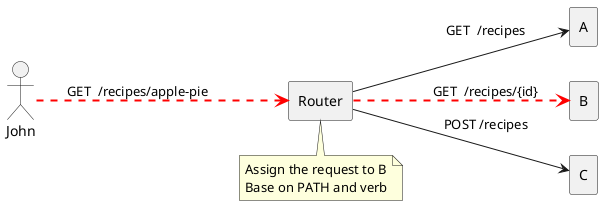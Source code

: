 @startuml

left to right direction
'top to bottom direction

actor John
rectangle Router
rectangle A
rectangle B
rectangle C

John -[#red,dashed,thickness=2]-> Router : "GET  /recipes/apple-pie"
Router --> A : "GET  /recipes"
Router -[#red,dashed,thickness=2]-> B : "GET  /recipes/{id}"
Router --> C : "POST /recipes"

note bottom  of (Router)
  Assign the request to B
  Base on PATH and verb
end note

@enduml